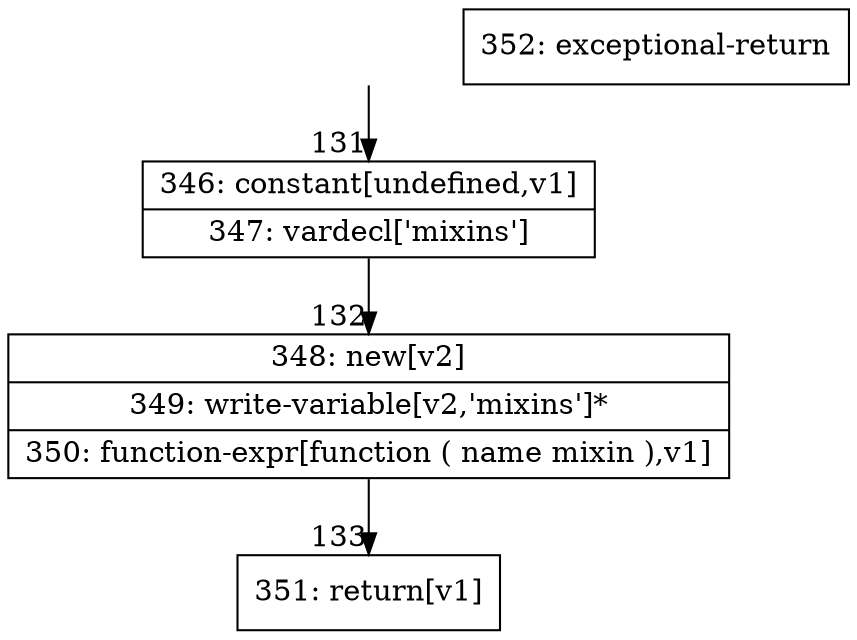 digraph {
rankdir="TD"
BB_entry13[shape=none,label=""];
BB_entry13 -> BB131 [tailport=s, headport=n, headlabel="    131"]
BB131 [shape=record label="{346: constant[undefined,v1]|347: vardecl['mixins']}" ] 
BB131 -> BB132 [tailport=s, headport=n, headlabel="      132"]
BB132 [shape=record label="{348: new[v2]|349: write-variable[v2,'mixins']*|350: function-expr[function ( name mixin ),v1]}" ] 
BB132 -> BB133 [tailport=s, headport=n, headlabel="      133"]
BB133 [shape=record label="{351: return[v1]}" ] 
BB134 [shape=record label="{352: exceptional-return}" ] 
//#$~ 97
}
